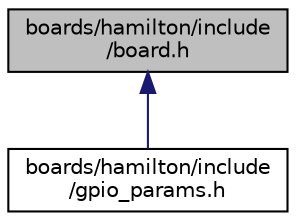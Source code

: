 digraph "boards/hamilton/include/board.h"
{
 // LATEX_PDF_SIZE
  edge [fontname="Helvetica",fontsize="10",labelfontname="Helvetica",labelfontsize="10"];
  node [fontname="Helvetica",fontsize="10",shape=record];
  Node1 [label="boards/hamilton/include\l/board.h",height=0.2,width=0.4,color="black", fillcolor="grey75", style="filled", fontcolor="black",tooltip="Support for the HamiltonIoT Hamilton board."];
  Node1 -> Node2 [dir="back",color="midnightblue",fontsize="10",style="solid",fontname="Helvetica"];
  Node2 [label="boards/hamilton/include\l/gpio_params.h",height=0.2,width=0.4,color="black", fillcolor="white", style="filled",URL="$hamilton_2include_2gpio__params_8h.html",tooltip="Board specific configuration of direct mapped GPIOs."];
}
